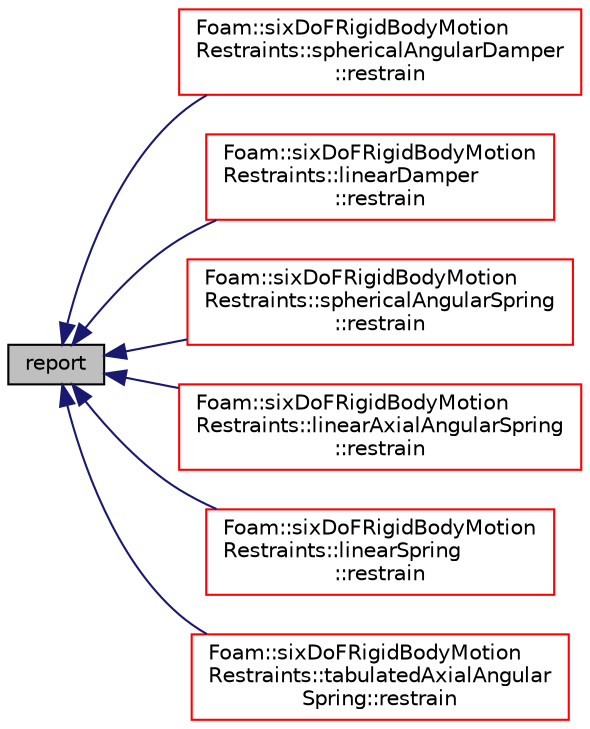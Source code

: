 digraph "report"
{
  bgcolor="transparent";
  edge [fontname="Helvetica",fontsize="10",labelfontname="Helvetica",labelfontsize="10"];
  node [fontname="Helvetica",fontsize="10",shape=record];
  rankdir="LR";
  Node1 [label="report",height=0.2,width=0.4,color="black", fillcolor="grey75", style="filled", fontcolor="black"];
  Node1 -> Node2 [dir="back",color="midnightblue",fontsize="10",style="solid",fontname="Helvetica"];
  Node2 [label="Foam::sixDoFRigidBodyMotion\lRestraints::sphericalAngularDamper\l::restrain",height=0.2,width=0.4,color="red",URL="$a02480.html#a7fa713dfa7e7b8124d760266460acb1a",tooltip="Calculate the restraint position, force and moment. "];
  Node1 -> Node3 [dir="back",color="midnightblue",fontsize="10",style="solid",fontname="Helvetica"];
  Node3 [label="Foam::sixDoFRigidBodyMotion\lRestraints::linearDamper\l::restrain",height=0.2,width=0.4,color="red",URL="$a01362.html#a7fa713dfa7e7b8124d760266460acb1a",tooltip="Calculate the restraint position, force and moment. "];
  Node1 -> Node4 [dir="back",color="midnightblue",fontsize="10",style="solid",fontname="Helvetica"];
  Node4 [label="Foam::sixDoFRigidBodyMotion\lRestraints::sphericalAngularSpring\l::restrain",height=0.2,width=0.4,color="red",URL="$a02481.html#a7fa713dfa7e7b8124d760266460acb1a",tooltip="Calculate the restraint position, force and moment. "];
  Node1 -> Node5 [dir="back",color="midnightblue",fontsize="10",style="solid",fontname="Helvetica"];
  Node5 [label="Foam::sixDoFRigidBodyMotion\lRestraints::linearAxialAngularSpring\l::restrain",height=0.2,width=0.4,color="red",URL="$a01360.html#a7fa713dfa7e7b8124d760266460acb1a",tooltip="Calculate the restraint position, force and moment. "];
  Node1 -> Node6 [dir="back",color="midnightblue",fontsize="10",style="solid",fontname="Helvetica"];
  Node6 [label="Foam::sixDoFRigidBodyMotion\lRestraints::linearSpring\l::restrain",height=0.2,width=0.4,color="red",URL="$a01372.html#a7fa713dfa7e7b8124d760266460acb1a",tooltip="Calculate the restraint position, force and moment. "];
  Node1 -> Node7 [dir="back",color="midnightblue",fontsize="10",style="solid",fontname="Helvetica"];
  Node7 [label="Foam::sixDoFRigidBodyMotion\lRestraints::tabulatedAxialAngular\lSpring::restrain",height=0.2,width=0.4,color="red",URL="$a02641.html#a7fa713dfa7e7b8124d760266460acb1a",tooltip="Calculate the restraint position, force and moment. "];
}
